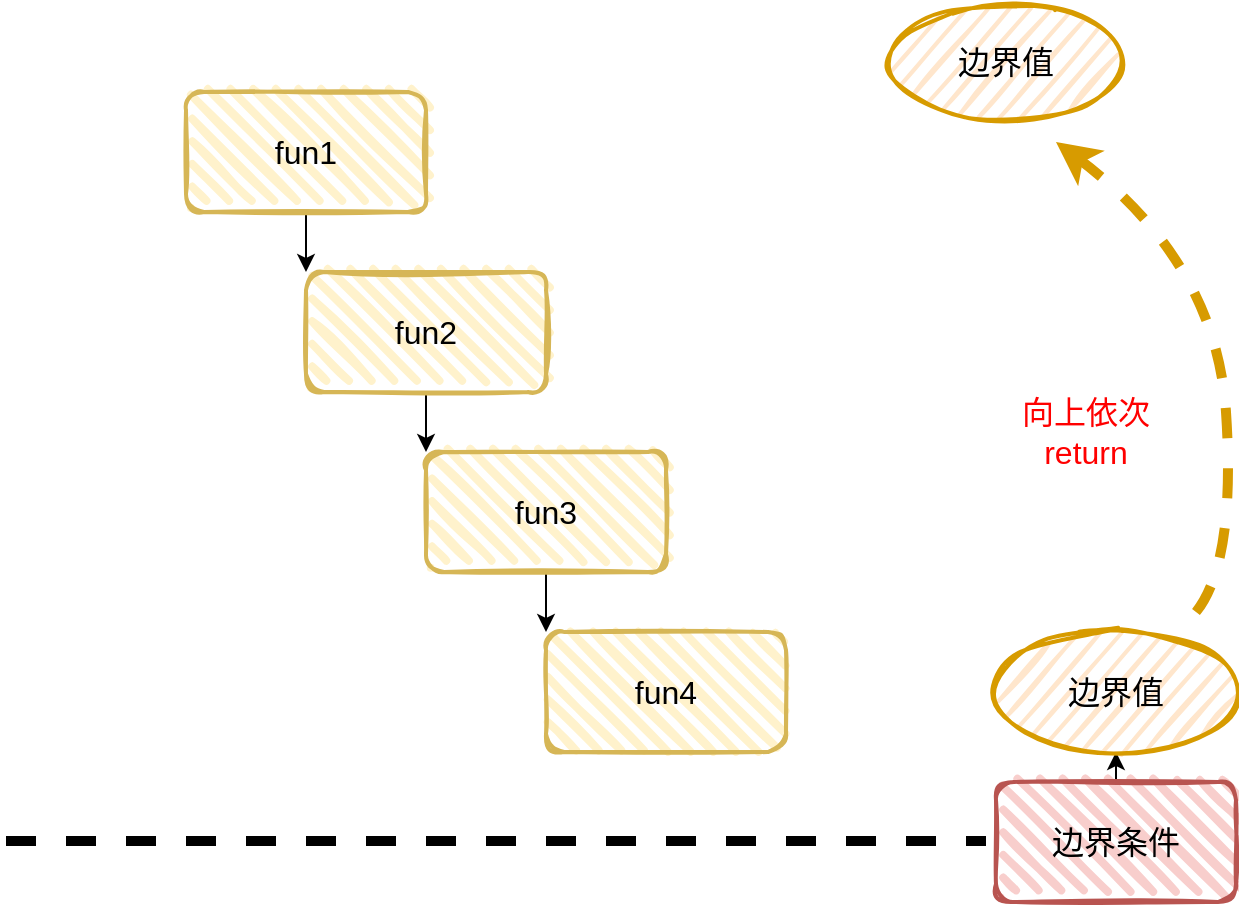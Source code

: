 <mxfile version="14.5.8" type="github"><diagram id="72TtBlfxzLhCpoLpWuUk" name="第 1 页"><mxGraphModel dx="1697" dy="539" grid="1" gridSize="10" guides="1" tooltips="1" connect="1" arrows="1" fold="1" page="1" pageScale="1" pageWidth="827" pageHeight="1169" math="0" shadow="0"><root><mxCell id="0"/><mxCell id="1" parent="0"/><mxCell id="dkoipIHHwC6IMYt9yq8K-6" style="edgeStyle=orthogonalEdgeStyle;rounded=0;orthogonalLoop=1;jettySize=auto;html=1;exitX=0.5;exitY=1;exitDx=0;exitDy=0;entryX=0;entryY=0;entryDx=0;entryDy=0;" parent="1" source="dkoipIHHwC6IMYt9yq8K-2" target="dkoipIHHwC6IMYt9yq8K-3" edge="1"><mxGeometry relative="1" as="geometry"/></mxCell><mxCell id="dkoipIHHwC6IMYt9yq8K-2" value="&lt;font style=&quot;font-size: 16px&quot;&gt;fun1&lt;/font&gt;" style="rounded=1;whiteSpace=wrap;html=1;strokeWidth=2;fillWeight=4;hachureGap=8;hachureAngle=45;fillColor=#fff2cc;sketch=1;strokeColor=#d6b656;" parent="1" vertex="1"><mxGeometry x="90" y="195" width="120" height="60" as="geometry"/></mxCell><mxCell id="dkoipIHHwC6IMYt9yq8K-7" style="edgeStyle=orthogonalEdgeStyle;rounded=0;orthogonalLoop=1;jettySize=auto;html=1;exitX=0.5;exitY=1;exitDx=0;exitDy=0;entryX=0;entryY=0;entryDx=0;entryDy=0;" parent="1" source="dkoipIHHwC6IMYt9yq8K-3" target="dkoipIHHwC6IMYt9yq8K-4" edge="1"><mxGeometry relative="1" as="geometry"/></mxCell><mxCell id="dkoipIHHwC6IMYt9yq8K-3" value="&lt;font style=&quot;font-size: 16px&quot;&gt;fun2&lt;/font&gt;" style="rounded=1;whiteSpace=wrap;html=1;strokeWidth=2;fillWeight=4;hachureGap=8;hachureAngle=45;fillColor=#fff2cc;sketch=1;strokeColor=#d6b656;" parent="1" vertex="1"><mxGeometry x="150" y="285" width="120" height="60" as="geometry"/></mxCell><mxCell id="dkoipIHHwC6IMYt9yq8K-8" style="edgeStyle=orthogonalEdgeStyle;rounded=0;orthogonalLoop=1;jettySize=auto;html=1;exitX=0.5;exitY=1;exitDx=0;exitDy=0;entryX=0;entryY=0;entryDx=0;entryDy=0;" parent="1" source="dkoipIHHwC6IMYt9yq8K-4" target="dkoipIHHwC6IMYt9yq8K-5" edge="1"><mxGeometry relative="1" as="geometry"/></mxCell><mxCell id="dkoipIHHwC6IMYt9yq8K-4" value="&lt;font style=&quot;font-size: 16px&quot;&gt;fun3&lt;/font&gt;" style="rounded=1;whiteSpace=wrap;html=1;strokeWidth=2;fillWeight=4;hachureGap=8;hachureAngle=45;fillColor=#fff2cc;sketch=1;strokeColor=#d6b656;" parent="1" vertex="1"><mxGeometry x="210" y="375" width="120" height="60" as="geometry"/></mxCell><mxCell id="dkoipIHHwC6IMYt9yq8K-5" value="&lt;font style=&quot;font-size: 16px&quot;&gt;fun4&lt;/font&gt;" style="rounded=1;whiteSpace=wrap;html=1;strokeWidth=2;fillWeight=4;hachureGap=8;hachureAngle=45;fillColor=#fff2cc;sketch=1;strokeColor=#d6b656;" parent="1" vertex="1"><mxGeometry x="270" y="465" width="120" height="60" as="geometry"/></mxCell><mxCell id="dkoipIHHwC6IMYt9yq8K-13" value="" style="curved=1;endArrow=classic;html=1;shadow=0;strokeWidth=5;fillColor=#ffe6cc;strokeColor=#d79b00;dashed=1;" parent="1" edge="1"><mxGeometry width="50" height="50" relative="1" as="geometry"><mxPoint x="595" y="455" as="sourcePoint"/><mxPoint x="525" y="220" as="targetPoint"/><Array as="points"><mxPoint x="615" y="430"/><mxPoint x="605" y="280"/></Array></mxGeometry></mxCell><mxCell id="dkoipIHHwC6IMYt9yq8K-14" value="&lt;span style=&quot;font-size: 16px&quot;&gt;边界值&lt;/span&gt;" style="ellipse;whiteSpace=wrap;html=1;strokeWidth=2;fillWeight=2;hachureGap=8;fillColor=#ffe6cc;fillStyle=dots;sketch=1;strokeColor=#d79b00;" parent="1" vertex="1"><mxGeometry x="440" y="150" width="120" height="60" as="geometry"/></mxCell><mxCell id="dkoipIHHwC6IMYt9yq8K-15" value="" style="endArrow=none;dashed=1;html=1;shadow=0;strokeWidth=5;" parent="1" edge="1"><mxGeometry width="50" height="50" relative="1" as="geometry"><mxPoint y="569.5" as="sourcePoint"/><mxPoint x="490" y="569.5" as="targetPoint"/></mxGeometry></mxCell><mxCell id="V2HfzAz6D24cPClr76hl-4" style="edgeStyle=orthogonalEdgeStyle;rounded=0;orthogonalLoop=1;jettySize=auto;html=1;exitX=0.5;exitY=0;exitDx=0;exitDy=0;entryX=0.5;entryY=1;entryDx=0;entryDy=0;fontSize=16;" parent="1" source="dkoipIHHwC6IMYt9yq8K-16" edge="1"><mxGeometry relative="1" as="geometry"><mxPoint x="555" y="525" as="targetPoint"/></mxGeometry></mxCell><mxCell id="dkoipIHHwC6IMYt9yq8K-16" value="&lt;font style=&quot;font-size: 16px&quot;&gt;边界条件&lt;/font&gt;" style="rounded=1;whiteSpace=wrap;html=1;strokeWidth=2;fillWeight=4;hachureGap=8;hachureAngle=45;fillColor=#f8cecc;sketch=1;strokeColor=#b85450;" parent="1" vertex="1"><mxGeometry x="495" y="540" width="120" height="60" as="geometry"/></mxCell><mxCell id="V2HfzAz6D24cPClr76hl-1" value="&lt;font color=&quot;#ff0000&quot;&gt;向上依次return&lt;/font&gt;" style="text;html=1;strokeColor=none;fillColor=none;align=center;verticalAlign=middle;whiteSpace=wrap;rounded=0;fontSize=16;" parent="1" vertex="1"><mxGeometry x="495" y="355" width="90" height="20" as="geometry"/></mxCell><mxCell id="V2HfzAz6D24cPClr76hl-5" value="&lt;span style=&quot;font-size: 16px&quot;&gt;边界值&lt;/span&gt;" style="ellipse;whiteSpace=wrap;html=1;strokeWidth=2;fillWeight=2;hachureGap=8;fillColor=#ffe6cc;fillStyle=dots;sketch=1;strokeColor=#d79b00;" parent="1" vertex="1"><mxGeometry x="495" y="465" width="120" height="60" as="geometry"/></mxCell></root></mxGraphModel></diagram></mxfile>